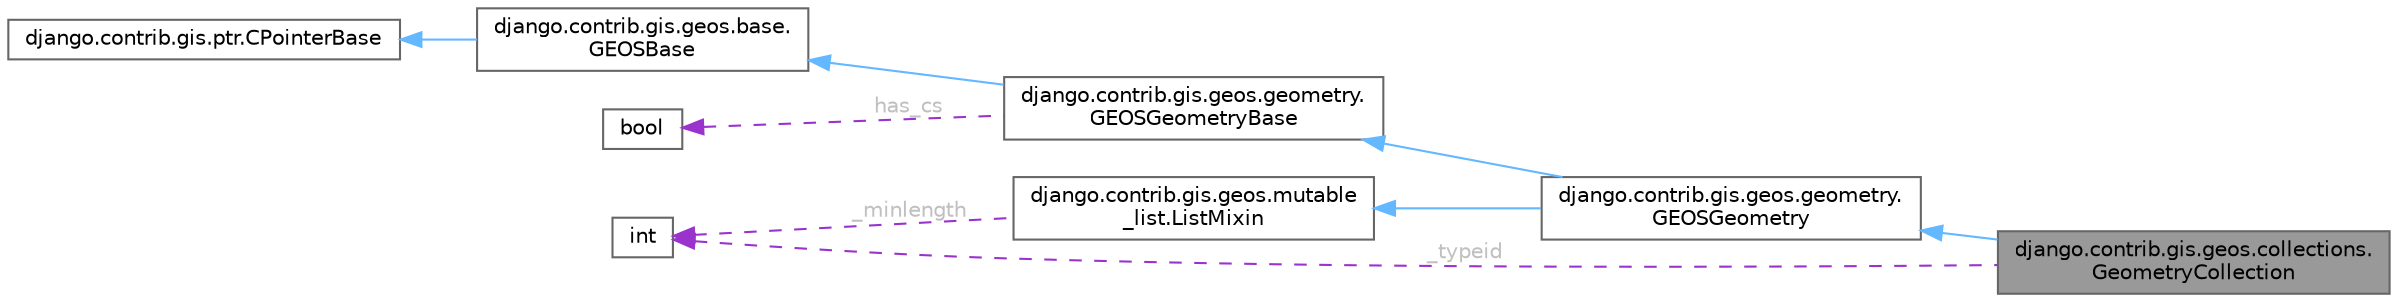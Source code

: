 digraph "django.contrib.gis.geos.collections.GeometryCollection"
{
 // LATEX_PDF_SIZE
  bgcolor="transparent";
  edge [fontname=Helvetica,fontsize=10,labelfontname=Helvetica,labelfontsize=10];
  node [fontname=Helvetica,fontsize=10,shape=box,height=0.2,width=0.4];
  rankdir="LR";
  Node1 [id="Node000001",label="django.contrib.gis.geos.collections.\lGeometryCollection",height=0.2,width=0.4,color="gray40", fillcolor="grey60", style="filled", fontcolor="black",tooltip=" "];
  Node2 -> Node1 [id="edge9_Node000001_Node000002",dir="back",color="steelblue1",style="solid",tooltip=" "];
  Node2 [id="Node000002",label="django.contrib.gis.geos.geometry.\lGEOSGeometry",height=0.2,width=0.4,color="gray40", fillcolor="white", style="filled",URL="$classdjango_1_1contrib_1_1gis_1_1geos_1_1geometry_1_1GEOSGeometry.html",tooltip=" "];
  Node3 -> Node2 [id="edge10_Node000002_Node000003",dir="back",color="steelblue1",style="solid",tooltip=" "];
  Node3 [id="Node000003",label="django.contrib.gis.geos.geometry.\lGEOSGeometryBase",height=0.2,width=0.4,color="gray40", fillcolor="white", style="filled",URL="$classdjango_1_1contrib_1_1gis_1_1geos_1_1geometry_1_1GEOSGeometryBase.html",tooltip=" "];
  Node4 -> Node3 [id="edge11_Node000003_Node000004",dir="back",color="steelblue1",style="solid",tooltip=" "];
  Node4 [id="Node000004",label="django.contrib.gis.geos.base.\lGEOSBase",height=0.2,width=0.4,color="gray40", fillcolor="white", style="filled",URL="$classdjango_1_1contrib_1_1gis_1_1geos_1_1base_1_1GEOSBase.html",tooltip=" "];
  Node5 -> Node4 [id="edge12_Node000004_Node000005",dir="back",color="steelblue1",style="solid",tooltip=" "];
  Node5 [id="Node000005",label="django.contrib.gis.ptr.CPointerBase",height=0.2,width=0.4,color="gray40", fillcolor="white", style="filled",URL="$classdjango_1_1contrib_1_1gis_1_1ptr_1_1CPointerBase.html",tooltip=" "];
  Node6 -> Node3 [id="edge13_Node000003_Node000006",dir="back",color="darkorchid3",style="dashed",tooltip=" ",label=" has_cs",fontcolor="grey" ];
  Node6 [id="Node000006",label="bool",height=0.2,width=0.4,color="gray40", fillcolor="white", style="filled",tooltip=" "];
  Node7 -> Node2 [id="edge14_Node000002_Node000007",dir="back",color="steelblue1",style="solid",tooltip=" "];
  Node7 [id="Node000007",label="django.contrib.gis.geos.mutable\l_list.ListMixin",height=0.2,width=0.4,color="gray40", fillcolor="white", style="filled",URL="$classdjango_1_1contrib_1_1gis_1_1geos_1_1mutable__list_1_1ListMixin.html",tooltip=" "];
  Node8 -> Node7 [id="edge15_Node000007_Node000008",dir="back",color="darkorchid3",style="dashed",tooltip=" ",label=" _minlength",fontcolor="grey" ];
  Node8 [id="Node000008",label="int",height=0.2,width=0.4,color="gray40", fillcolor="white", style="filled",tooltip=" "];
  Node8 -> Node1 [id="edge16_Node000001_Node000008",dir="back",color="darkorchid3",style="dashed",tooltip=" ",label=" _typeid",fontcolor="grey" ];
}
